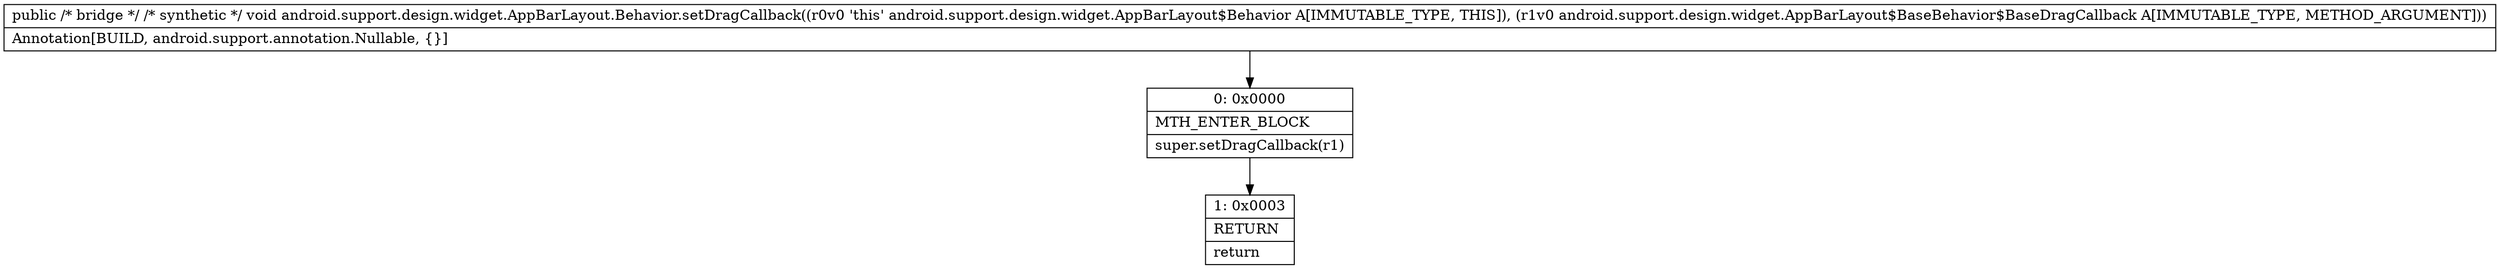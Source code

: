 digraph "CFG forandroid.support.design.widget.AppBarLayout.Behavior.setDragCallback(Landroid\/support\/design\/widget\/AppBarLayout$BaseBehavior$BaseDragCallback;)V" {
Node_0 [shape=record,label="{0\:\ 0x0000|MTH_ENTER_BLOCK\l|super.setDragCallback(r1)\l}"];
Node_1 [shape=record,label="{1\:\ 0x0003|RETURN\l|return\l}"];
MethodNode[shape=record,label="{public \/* bridge *\/ \/* synthetic *\/ void android.support.design.widget.AppBarLayout.Behavior.setDragCallback((r0v0 'this' android.support.design.widget.AppBarLayout$Behavior A[IMMUTABLE_TYPE, THIS]), (r1v0 android.support.design.widget.AppBarLayout$BaseBehavior$BaseDragCallback A[IMMUTABLE_TYPE, METHOD_ARGUMENT]))  | Annotation[BUILD, android.support.annotation.Nullable, \{\}]\l}"];
MethodNode -> Node_0;
Node_0 -> Node_1;
}

